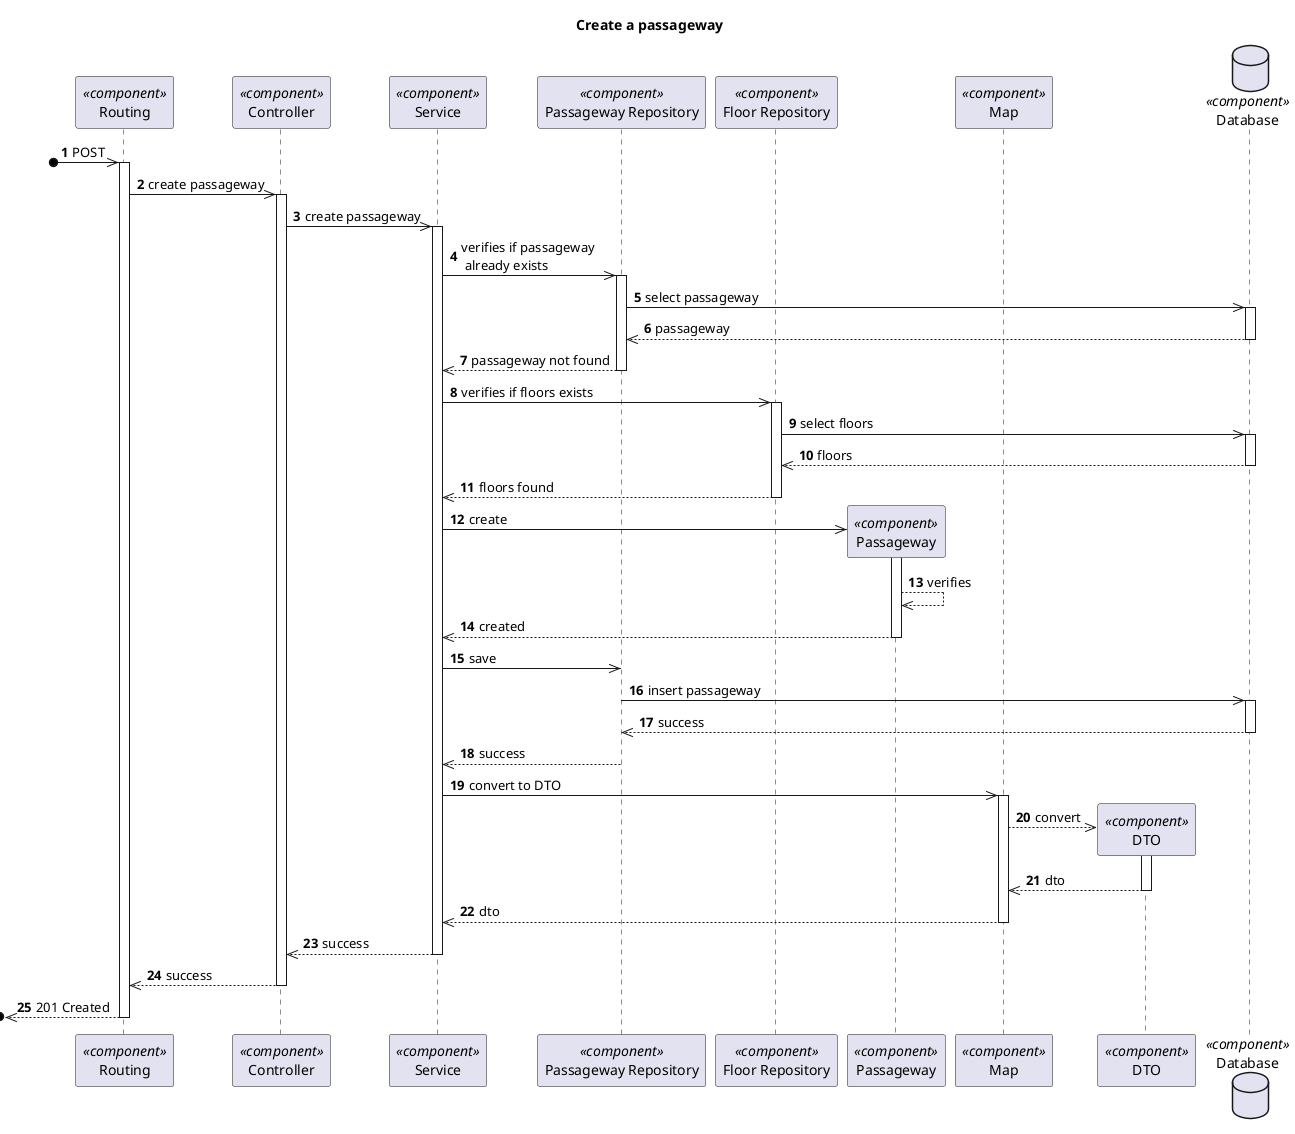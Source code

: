 @startuml Process View - Level 3 - Create a passageway

autonumber
skinparam packageStyle rect

title Create a passageway

participant "Routing" as routing <<component>>
participant "Controller" as controller <<component>>
participant "Service" as service <<component>>
participant "Passageway Repository" as passagewayrepo <<component>>
participant "Floor Repository" as floorrepo <<component>>
participant "Passageway" as passageway <<component>>
participant "Map" as map <<component>>
participant "DTO" as dto <<component>>
database "Database" as db <<component>>

?o->> routing : POST
activate routing
routing ->> controller : create passageway

activate controller
controller ->> service : create passageway

activate service
service ->> passagewayrepo : verifies if passageway \n already exists

activate passagewayrepo
passagewayrepo ->> db : select passageway
activate db
db -->> passagewayrepo : passageway
deactivate db

passagewayrepo -->> service : passageway not found
deactivate passagewayrepo

service ->> floorrepo : verifies if floors exists
activate floorrepo
floorrepo ->> db : select floors
activate db
db -->> floorrepo : floors
deactivate db

floorrepo -->> service : floors found
deactivate floorrepo

service ->> passageway** : create
activate passageway

passageway -->> passageway: verifies

passageway -->> service : created
deactivate passageway

service ->> passagewayrepo : save
passagewayrepo ->> db : insert passageway
activate db
db -->> passagewayrepo : success
deactivate db

passagewayrepo -->> service : success
deactivate passagewayrepo

service ->> map : convert to DTO
activate map

map -->> dto** : convert
activate dto

dto -->> map : dto
deactivate dto

map -->> service : dto
deactivate map

service -->> controller : success
deactivate service

controller -->> routing : success
deactivate controller

?o<<-- routing : 201 Created
deactivate routing

@enduml
